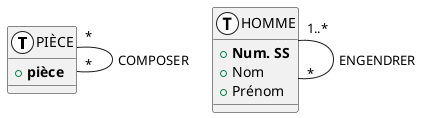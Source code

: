 @startuml "reflexive"

!define Table(x) class "x" << (T,#FFFFFF) >>
!define pk(x) <b>x</b>

Table("PIÈCE") {
    {field} + pk(pièce)
}

"PIÈCE" "*" --- "*" "PIÈCE": "COMPOSER"

Table("HOMME") {
    {field} + pk(Num. SS)
    {field} + Nom
    {field} + Prénom
}

"HOMME" "1..*" --- "*" "HOMME": "ENGENDRER"

@enduml
